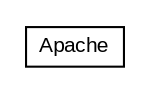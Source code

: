 #!/usr/local/bin/dot
#
# Class diagram 
# Generated by UMLGraph version R5_5-8-g8c637c (http://www.umlgraph.org/)
#

digraph G {
	edge [fontname="arial",fontsize=10,labelfontname="arial",labelfontsize=10];
	node [fontname="arial",fontsize=10,shape=plaintext];
	nodesep=0.25;
	ranksep=0.5;
	// html.composite.master.agent.artifact.Apache
	c15 [label=<<table title="html.composite.master.agent.artifact.Apache" border="0" cellborder="1" cellspacing="0" cellpadding="2" port="p" href="./Apache.html">
		<tr><td><table border="0" cellspacing="0" cellpadding="1">
<tr><td align="center" balign="center"> Apache </td></tr>
		</table></td></tr>
		</table>>, URL="./Apache.html", fontname="arial", fontcolor="black", fontsize=10.0];
}

